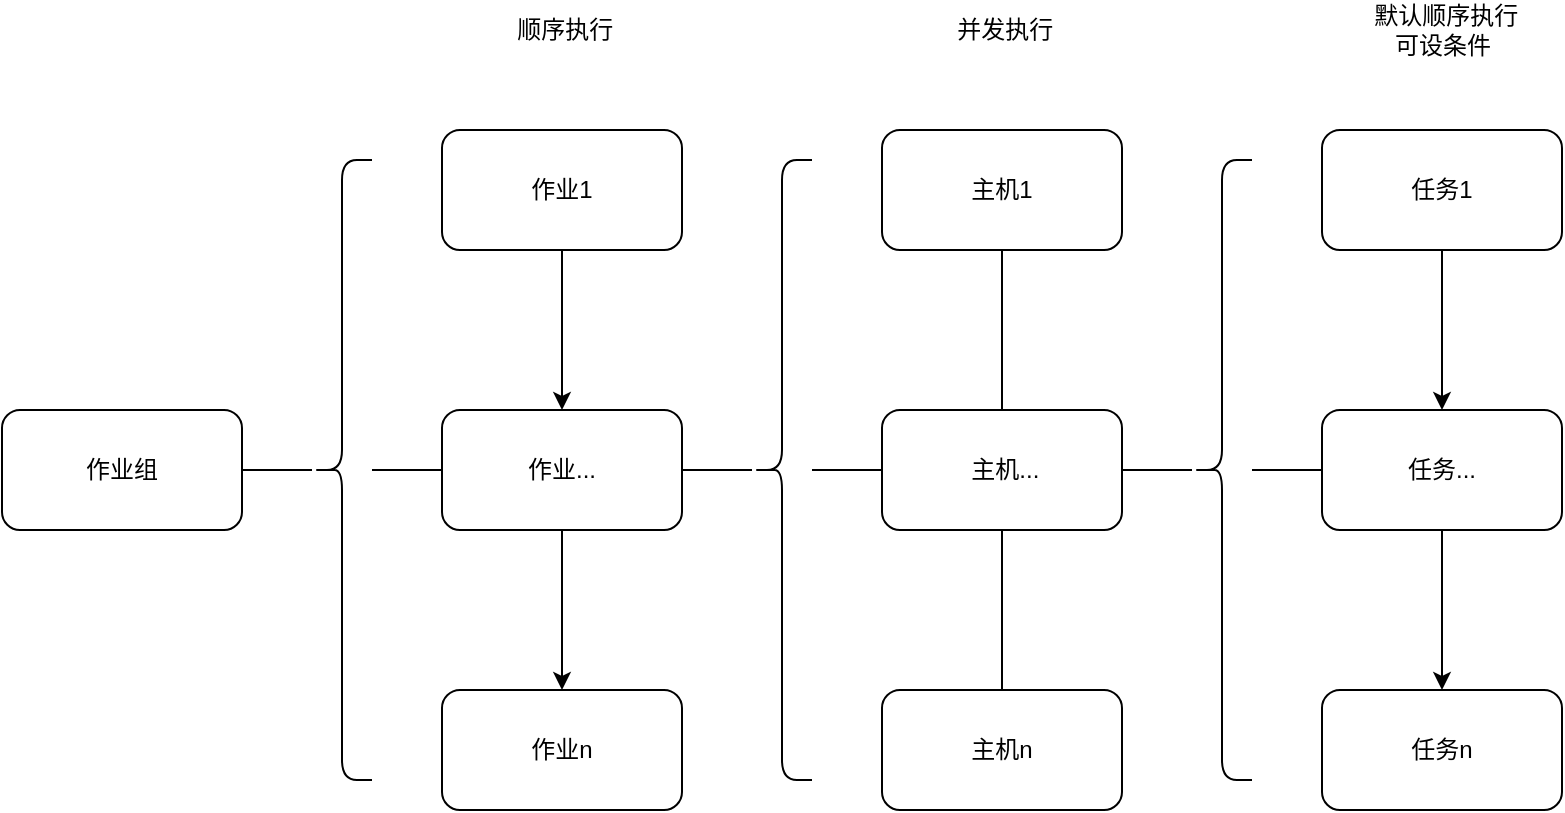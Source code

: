 <mxfile version="17.1.1" type="github">
  <diagram id="DH39zFTLvxtNQJTTqBNM" name="Page-1">
    <mxGraphModel dx="1613" dy="587" grid="1" gridSize="10" guides="1" tooltips="1" connect="1" arrows="1" fold="1" page="1" pageScale="1" pageWidth="827" pageHeight="1169" math="0" shadow="0">
      <root>
        <mxCell id="0" />
        <mxCell id="1" parent="0" />
        <mxCell id="IF0mwBfRMDKoN6iiAFlL-81" value="" style="edgeStyle=none;rounded=0;orthogonalLoop=1;jettySize=auto;html=1;endArrow=none;endFill=0;" edge="1" parent="1" source="IF0mwBfRMDKoN6iiAFlL-56" target="IF0mwBfRMDKoN6iiAFlL-80">
          <mxGeometry relative="1" as="geometry" />
        </mxCell>
        <mxCell id="IF0mwBfRMDKoN6iiAFlL-91" value="" style="edgeStyle=none;rounded=0;orthogonalLoop=1;jettySize=auto;html=1;endArrow=none;endFill=0;" edge="1" parent="1" source="IF0mwBfRMDKoN6iiAFlL-56" target="IF0mwBfRMDKoN6iiAFlL-90">
          <mxGeometry relative="1" as="geometry" />
        </mxCell>
        <mxCell id="IF0mwBfRMDKoN6iiAFlL-93" value="" style="rounded=0;orthogonalLoop=1;jettySize=auto;html=1;endArrow=none;endFill=0;" edge="1" parent="1" source="IF0mwBfRMDKoN6iiAFlL-56" target="IF0mwBfRMDKoN6iiAFlL-92">
          <mxGeometry relative="1" as="geometry" />
        </mxCell>
        <mxCell id="IF0mwBfRMDKoN6iiAFlL-56" value="" style="shape=curlyBracket;whiteSpace=wrap;html=1;rounded=1;" vertex="1" parent="1">
          <mxGeometry x="110" y="140" width="30" height="310" as="geometry" />
        </mxCell>
        <mxCell id="IF0mwBfRMDKoN6iiAFlL-85" value="" style="edgeStyle=none;rounded=0;orthogonalLoop=1;jettySize=auto;html=1;endArrow=classic;endFill=1;" edge="1" parent="1" source="IF0mwBfRMDKoN6iiAFlL-80" target="IF0mwBfRMDKoN6iiAFlL-84">
          <mxGeometry relative="1" as="geometry" />
        </mxCell>
        <mxCell id="IF0mwBfRMDKoN6iiAFlL-80" value="作业..." style="whiteSpace=wrap;html=1;rounded=1;" vertex="1" parent="1">
          <mxGeometry x="175" y="265" width="120" height="60" as="geometry" />
        </mxCell>
        <mxCell id="IF0mwBfRMDKoN6iiAFlL-82" value="作业1" style="whiteSpace=wrap;html=1;rounded=1;" vertex="1" parent="1">
          <mxGeometry x="175" y="125" width="120" height="60" as="geometry" />
        </mxCell>
        <mxCell id="IF0mwBfRMDKoN6iiAFlL-84" value="作业n" style="whiteSpace=wrap;html=1;rounded=1;" vertex="1" parent="1">
          <mxGeometry x="175" y="405" width="120" height="60" as="geometry" />
        </mxCell>
        <mxCell id="IF0mwBfRMDKoN6iiAFlL-90" value="作业组" style="whiteSpace=wrap;html=1;rounded=1;" vertex="1" parent="1">
          <mxGeometry x="-45" y="265" width="120" height="60" as="geometry" />
        </mxCell>
        <mxCell id="IF0mwBfRMDKoN6iiAFlL-95" value="" style="edgeStyle=none;rounded=0;orthogonalLoop=1;jettySize=auto;html=1;endArrow=none;endFill=0;" edge="1" parent="1" source="IF0mwBfRMDKoN6iiAFlL-92" target="IF0mwBfRMDKoN6iiAFlL-94">
          <mxGeometry relative="1" as="geometry" />
        </mxCell>
        <mxCell id="IF0mwBfRMDKoN6iiAFlL-101" value="" style="edgeStyle=none;rounded=0;orthogonalLoop=1;jettySize=auto;html=1;endArrow=none;endFill=0;" edge="1" parent="1" source="IF0mwBfRMDKoN6iiAFlL-92" target="IF0mwBfRMDKoN6iiAFlL-100">
          <mxGeometry relative="1" as="geometry" />
        </mxCell>
        <mxCell id="IF0mwBfRMDKoN6iiAFlL-92" value="" style="shape=curlyBracket;whiteSpace=wrap;html=1;rounded=1;" vertex="1" parent="1">
          <mxGeometry x="330" y="140" width="30" height="310" as="geometry" />
        </mxCell>
        <mxCell id="IF0mwBfRMDKoN6iiAFlL-97" value="" style="edgeStyle=none;rounded=0;orthogonalLoop=1;jettySize=auto;html=1;endArrow=none;endFill=0;" edge="1" parent="1" source="IF0mwBfRMDKoN6iiAFlL-94" target="IF0mwBfRMDKoN6iiAFlL-96">
          <mxGeometry relative="1" as="geometry" />
        </mxCell>
        <mxCell id="IF0mwBfRMDKoN6iiAFlL-99" value="" style="edgeStyle=none;rounded=0;orthogonalLoop=1;jettySize=auto;html=1;endArrow=none;endFill=0;" edge="1" parent="1" source="IF0mwBfRMDKoN6iiAFlL-94" target="IF0mwBfRMDKoN6iiAFlL-98">
          <mxGeometry relative="1" as="geometry" />
        </mxCell>
        <mxCell id="IF0mwBfRMDKoN6iiAFlL-94" value="&amp;nbsp;主机..." style="whiteSpace=wrap;html=1;rounded=1;" vertex="1" parent="1">
          <mxGeometry x="395" y="265" width="120" height="60" as="geometry" />
        </mxCell>
        <mxCell id="IF0mwBfRMDKoN6iiAFlL-96" value="主机1" style="whiteSpace=wrap;html=1;rounded=1;" vertex="1" parent="1">
          <mxGeometry x="395" y="125" width="120" height="60" as="geometry" />
        </mxCell>
        <mxCell id="IF0mwBfRMDKoN6iiAFlL-98" value="主机n" style="whiteSpace=wrap;html=1;rounded=1;" vertex="1" parent="1">
          <mxGeometry x="395" y="405" width="120" height="60" as="geometry" />
        </mxCell>
        <mxCell id="IF0mwBfRMDKoN6iiAFlL-103" value="" style="edgeStyle=none;rounded=0;orthogonalLoop=1;jettySize=auto;html=1;endArrow=none;endFill=0;" edge="1" parent="1" source="IF0mwBfRMDKoN6iiAFlL-100" target="IF0mwBfRMDKoN6iiAFlL-102">
          <mxGeometry relative="1" as="geometry" />
        </mxCell>
        <mxCell id="IF0mwBfRMDKoN6iiAFlL-100" value="" style="shape=curlyBracket;whiteSpace=wrap;html=1;rounded=1;" vertex="1" parent="1">
          <mxGeometry x="550" y="140" width="30" height="310" as="geometry" />
        </mxCell>
        <mxCell id="IF0mwBfRMDKoN6iiAFlL-111" style="edgeStyle=none;rounded=0;jumpStyle=none;orthogonalLoop=1;jettySize=auto;html=1;entryX=0.5;entryY=0;entryDx=0;entryDy=0;endArrow=classic;endFill=1;" edge="1" parent="1" source="IF0mwBfRMDKoN6iiAFlL-102" target="IF0mwBfRMDKoN6iiAFlL-106">
          <mxGeometry relative="1" as="geometry" />
        </mxCell>
        <mxCell id="IF0mwBfRMDKoN6iiAFlL-102" value="任务..." style="whiteSpace=wrap;html=1;rounded=1;" vertex="1" parent="1">
          <mxGeometry x="615" y="265" width="120" height="60" as="geometry" />
        </mxCell>
        <mxCell id="IF0mwBfRMDKoN6iiAFlL-110" style="edgeStyle=none;rounded=0;jumpStyle=none;orthogonalLoop=1;jettySize=auto;html=1;entryX=0.5;entryY=0;entryDx=0;entryDy=0;endArrow=classic;endFill=1;" edge="1" parent="1" source="IF0mwBfRMDKoN6iiAFlL-104" target="IF0mwBfRMDKoN6iiAFlL-102">
          <mxGeometry relative="1" as="geometry" />
        </mxCell>
        <mxCell id="IF0mwBfRMDKoN6iiAFlL-104" value="任务1" style="whiteSpace=wrap;html=1;rounded=1;" vertex="1" parent="1">
          <mxGeometry x="615" y="125" width="120" height="60" as="geometry" />
        </mxCell>
        <mxCell id="IF0mwBfRMDKoN6iiAFlL-106" value="任务n" style="whiteSpace=wrap;html=1;rounded=1;" vertex="1" parent="1">
          <mxGeometry x="615" y="405" width="120" height="60" as="geometry" />
        </mxCell>
        <mxCell id="IF0mwBfRMDKoN6iiAFlL-108" style="edgeStyle=none;rounded=0;jumpStyle=none;orthogonalLoop=1;jettySize=auto;html=1;endArrow=classic;endFill=1;" edge="1" parent="1" source="IF0mwBfRMDKoN6iiAFlL-82" target="IF0mwBfRMDKoN6iiAFlL-80">
          <mxGeometry relative="1" as="geometry" />
        </mxCell>
        <mxCell id="IF0mwBfRMDKoN6iiAFlL-112" value="&amp;nbsp;顺序执行" style="text;html=1;strokeColor=none;fillColor=none;align=center;verticalAlign=middle;whiteSpace=wrap;rounded=0;" vertex="1" parent="1">
          <mxGeometry x="205" y="60" width="60" height="30" as="geometry" />
        </mxCell>
        <mxCell id="IF0mwBfRMDKoN6iiAFlL-113" value="&amp;nbsp;并发执行" style="text;html=1;strokeColor=none;fillColor=none;align=center;verticalAlign=middle;whiteSpace=wrap;rounded=0;" vertex="1" parent="1">
          <mxGeometry x="425" y="60" width="60" height="30" as="geometry" />
        </mxCell>
        <mxCell id="IF0mwBfRMDKoN6iiAFlL-114" value="&amp;nbsp;默认顺序执行&lt;br&gt;可设条件" style="text;html=1;strokeColor=none;fillColor=none;align=center;verticalAlign=middle;whiteSpace=wrap;rounded=0;" vertex="1" parent="1">
          <mxGeometry x="632.5" y="60" width="85" height="30" as="geometry" />
        </mxCell>
      </root>
    </mxGraphModel>
  </diagram>
</mxfile>
